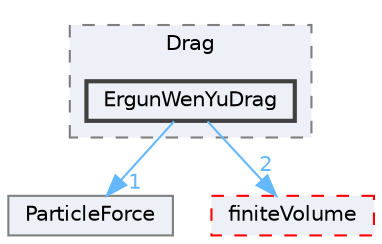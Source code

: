 digraph "src/lagrangian/intermediate/submodels/Kinematic/ParticleForces/Drag/ErgunWenYuDrag"
{
 // LATEX_PDF_SIZE
  bgcolor="transparent";
  edge [fontname=Helvetica,fontsize=10,labelfontname=Helvetica,labelfontsize=10];
  node [fontname=Helvetica,fontsize=10,shape=box,height=0.2,width=0.4];
  compound=true
  subgraph clusterdir_620819115bb7ac1ed0b4d6e4ce0b4bd5 {
    graph [ bgcolor="#edf0f7", pencolor="grey50", label="Drag", fontname=Helvetica,fontsize=10 style="filled,dashed", URL="dir_620819115bb7ac1ed0b4d6e4ce0b4bd5.html",tooltip=""]
  dir_b529926956c716ce3d22a0b8d4c8ff65 [label="ErgunWenYuDrag", fillcolor="#edf0f7", color="grey25", style="filled,bold", URL="dir_b529926956c716ce3d22a0b8d4c8ff65.html",tooltip=""];
  }
  dir_6ac06ece5f26f1196a12108b46c15ea0 [label="ParticleForce", fillcolor="#edf0f7", color="grey50", style="filled", URL="dir_6ac06ece5f26f1196a12108b46c15ea0.html",tooltip=""];
  dir_9bd15774b555cf7259a6fa18f99fe99b [label="finiteVolume", fillcolor="#edf0f7", color="red", style="filled,dashed", URL="dir_9bd15774b555cf7259a6fa18f99fe99b.html",tooltip=""];
  dir_b529926956c716ce3d22a0b8d4c8ff65->dir_6ac06ece5f26f1196a12108b46c15ea0 [headlabel="1", labeldistance=1.5 headhref="dir_001181_002799.html" href="dir_001181_002799.html" color="steelblue1" fontcolor="steelblue1"];
  dir_b529926956c716ce3d22a0b8d4c8ff65->dir_9bd15774b555cf7259a6fa18f99fe99b [headlabel="2", labeldistance=1.5 headhref="dir_001181_001387.html" href="dir_001181_001387.html" color="steelblue1" fontcolor="steelblue1"];
}
